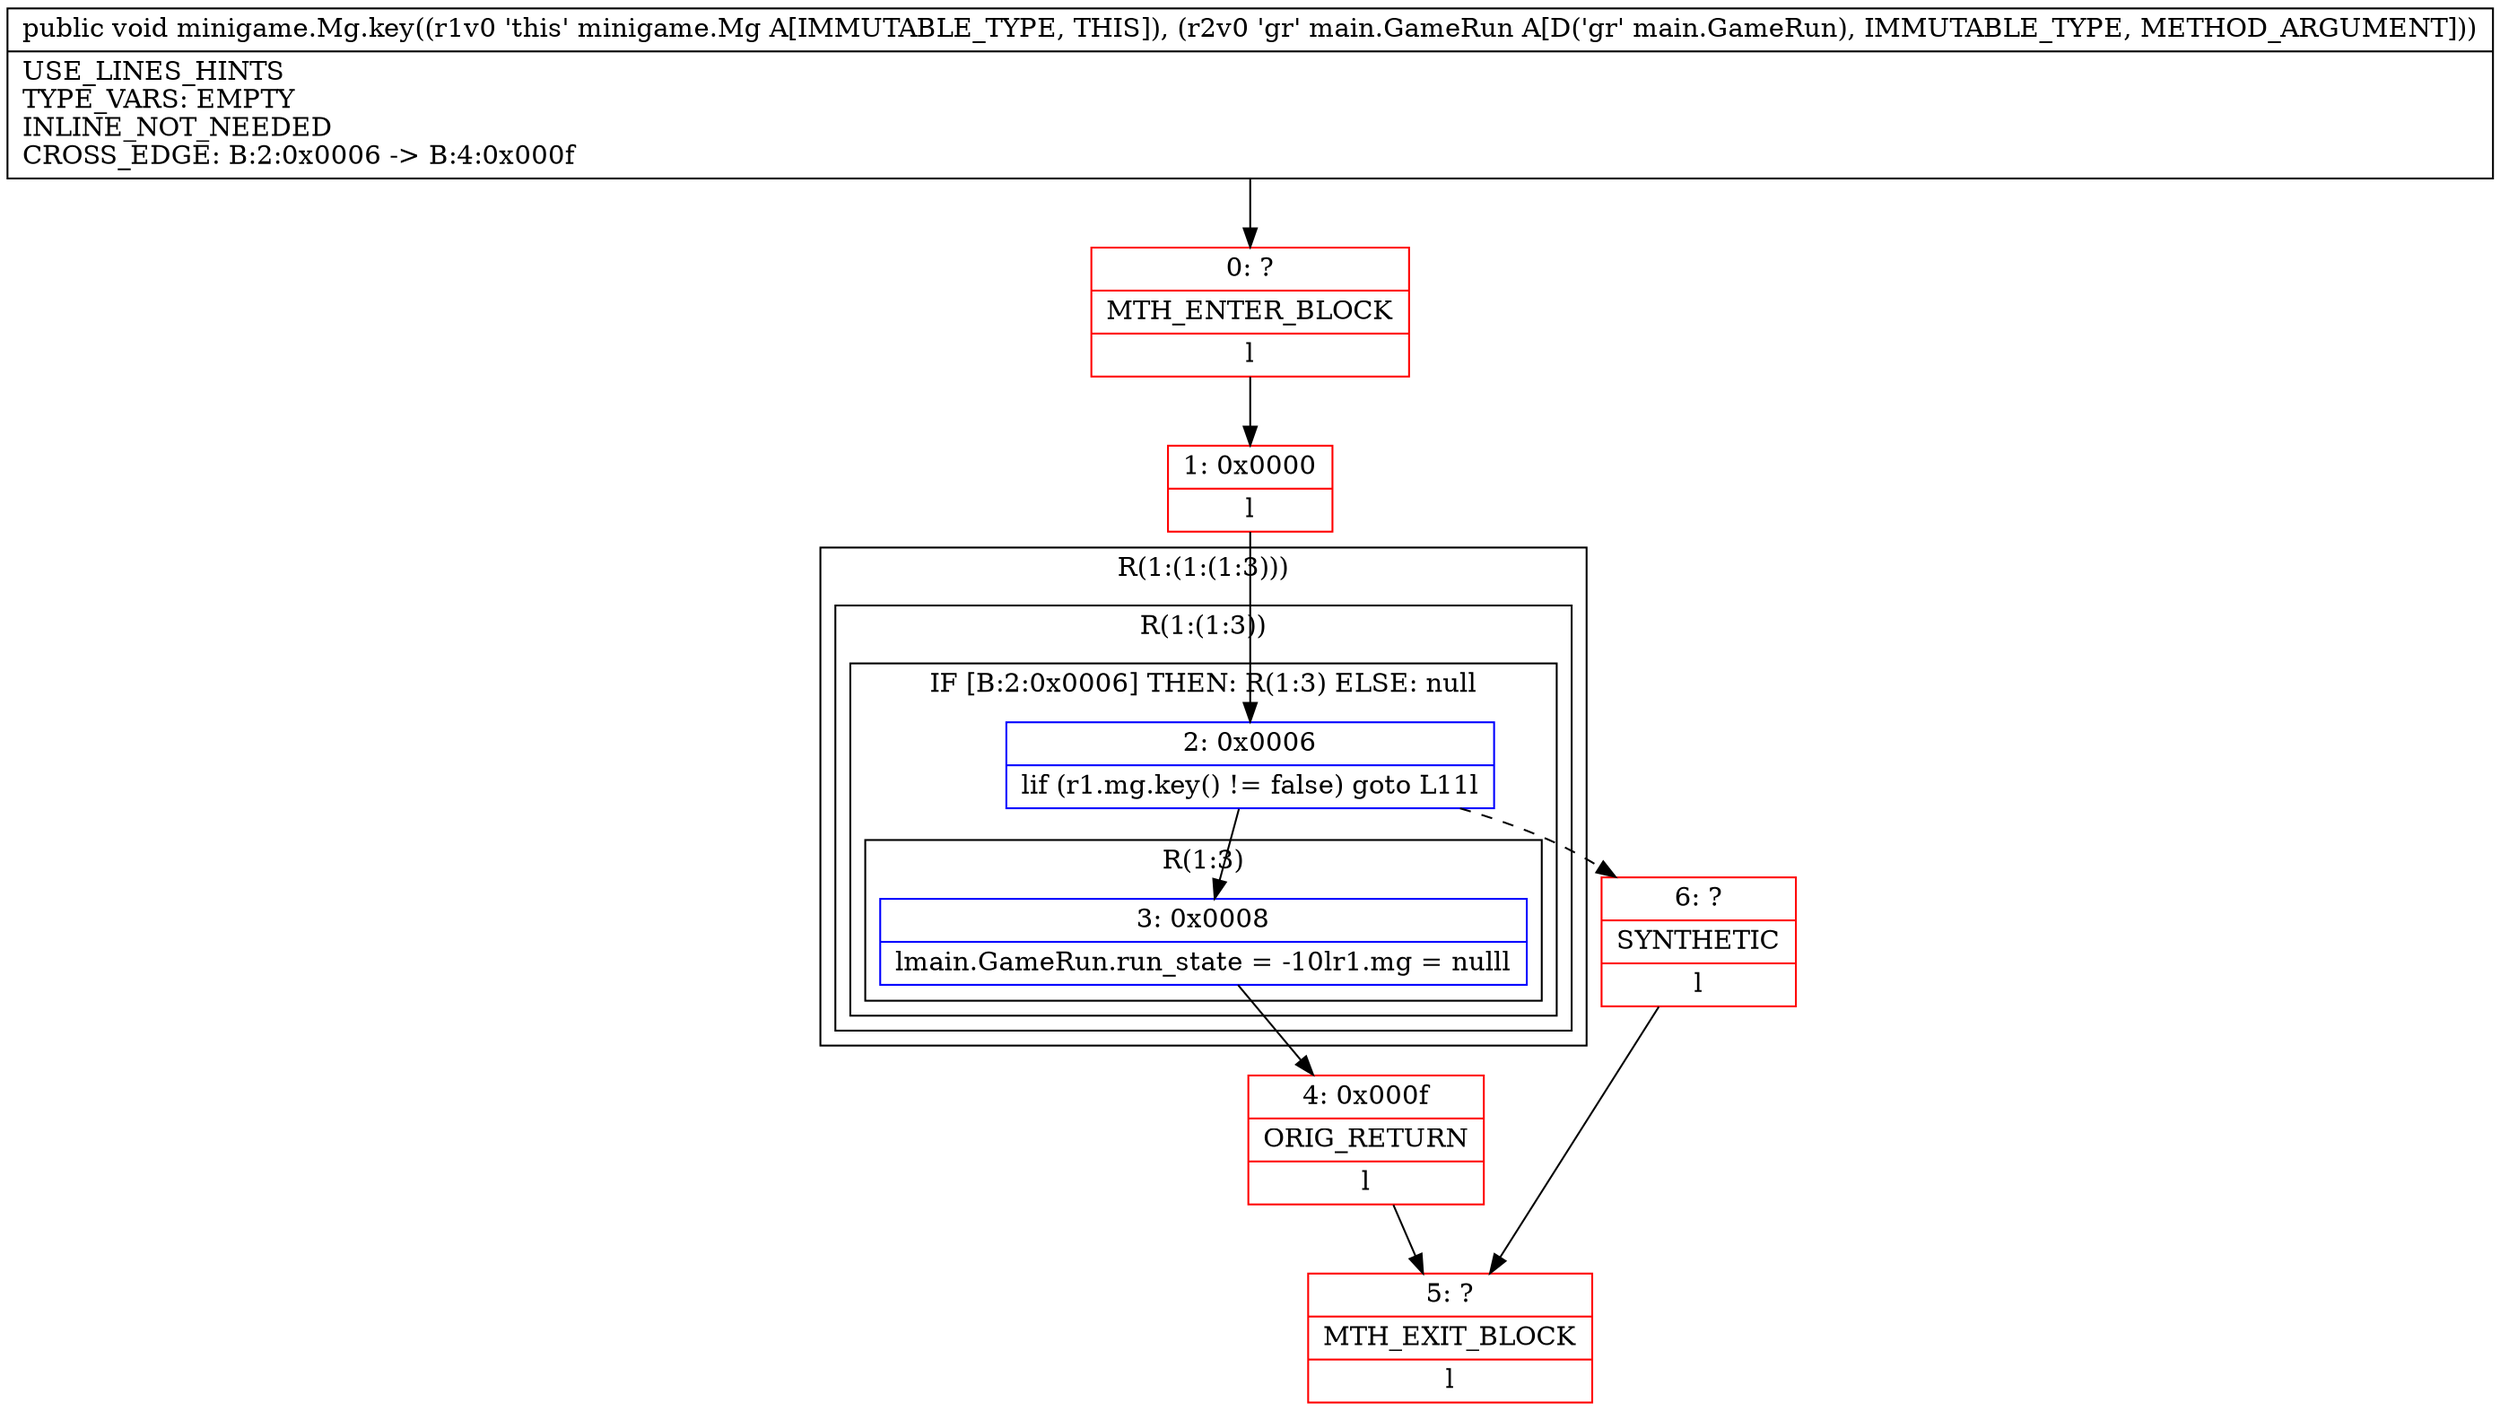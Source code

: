 digraph "CFG forminigame.Mg.key(Lmain\/GameRun;)V" {
subgraph cluster_Region_1161078679 {
label = "R(1:(1:(1:3)))";
node [shape=record,color=blue];
subgraph cluster_Region_1194701578 {
label = "R(1:(1:3))";
node [shape=record,color=blue];
subgraph cluster_IfRegion_1673939836 {
label = "IF [B:2:0x0006] THEN: R(1:3) ELSE: null";
node [shape=record,color=blue];
Node_2 [shape=record,label="{2\:\ 0x0006|lif (r1.mg.key() != false) goto L11l}"];
subgraph cluster_Region_1870027205 {
label = "R(1:3)";
node [shape=record,color=blue];
Node_3 [shape=record,label="{3\:\ 0x0008|lmain.GameRun.run_state = \-10lr1.mg = nulll}"];
}
}
}
}
Node_0 [shape=record,color=red,label="{0\:\ ?|MTH_ENTER_BLOCK\l|l}"];
Node_1 [shape=record,color=red,label="{1\:\ 0x0000|l}"];
Node_4 [shape=record,color=red,label="{4\:\ 0x000f|ORIG_RETURN\l|l}"];
Node_5 [shape=record,color=red,label="{5\:\ ?|MTH_EXIT_BLOCK\l|l}"];
Node_6 [shape=record,color=red,label="{6\:\ ?|SYNTHETIC\l|l}"];
MethodNode[shape=record,label="{public void minigame.Mg.key((r1v0 'this' minigame.Mg A[IMMUTABLE_TYPE, THIS]), (r2v0 'gr' main.GameRun A[D('gr' main.GameRun), IMMUTABLE_TYPE, METHOD_ARGUMENT]))  | USE_LINES_HINTS\lTYPE_VARS: EMPTY\lINLINE_NOT_NEEDED\lCROSS_EDGE: B:2:0x0006 \-\> B:4:0x000f\l}"];
MethodNode -> Node_0;
Node_2 -> Node_3;
Node_2 -> Node_6[style=dashed];
Node_3 -> Node_4;
Node_0 -> Node_1;
Node_1 -> Node_2;
Node_4 -> Node_5;
Node_6 -> Node_5;
}


